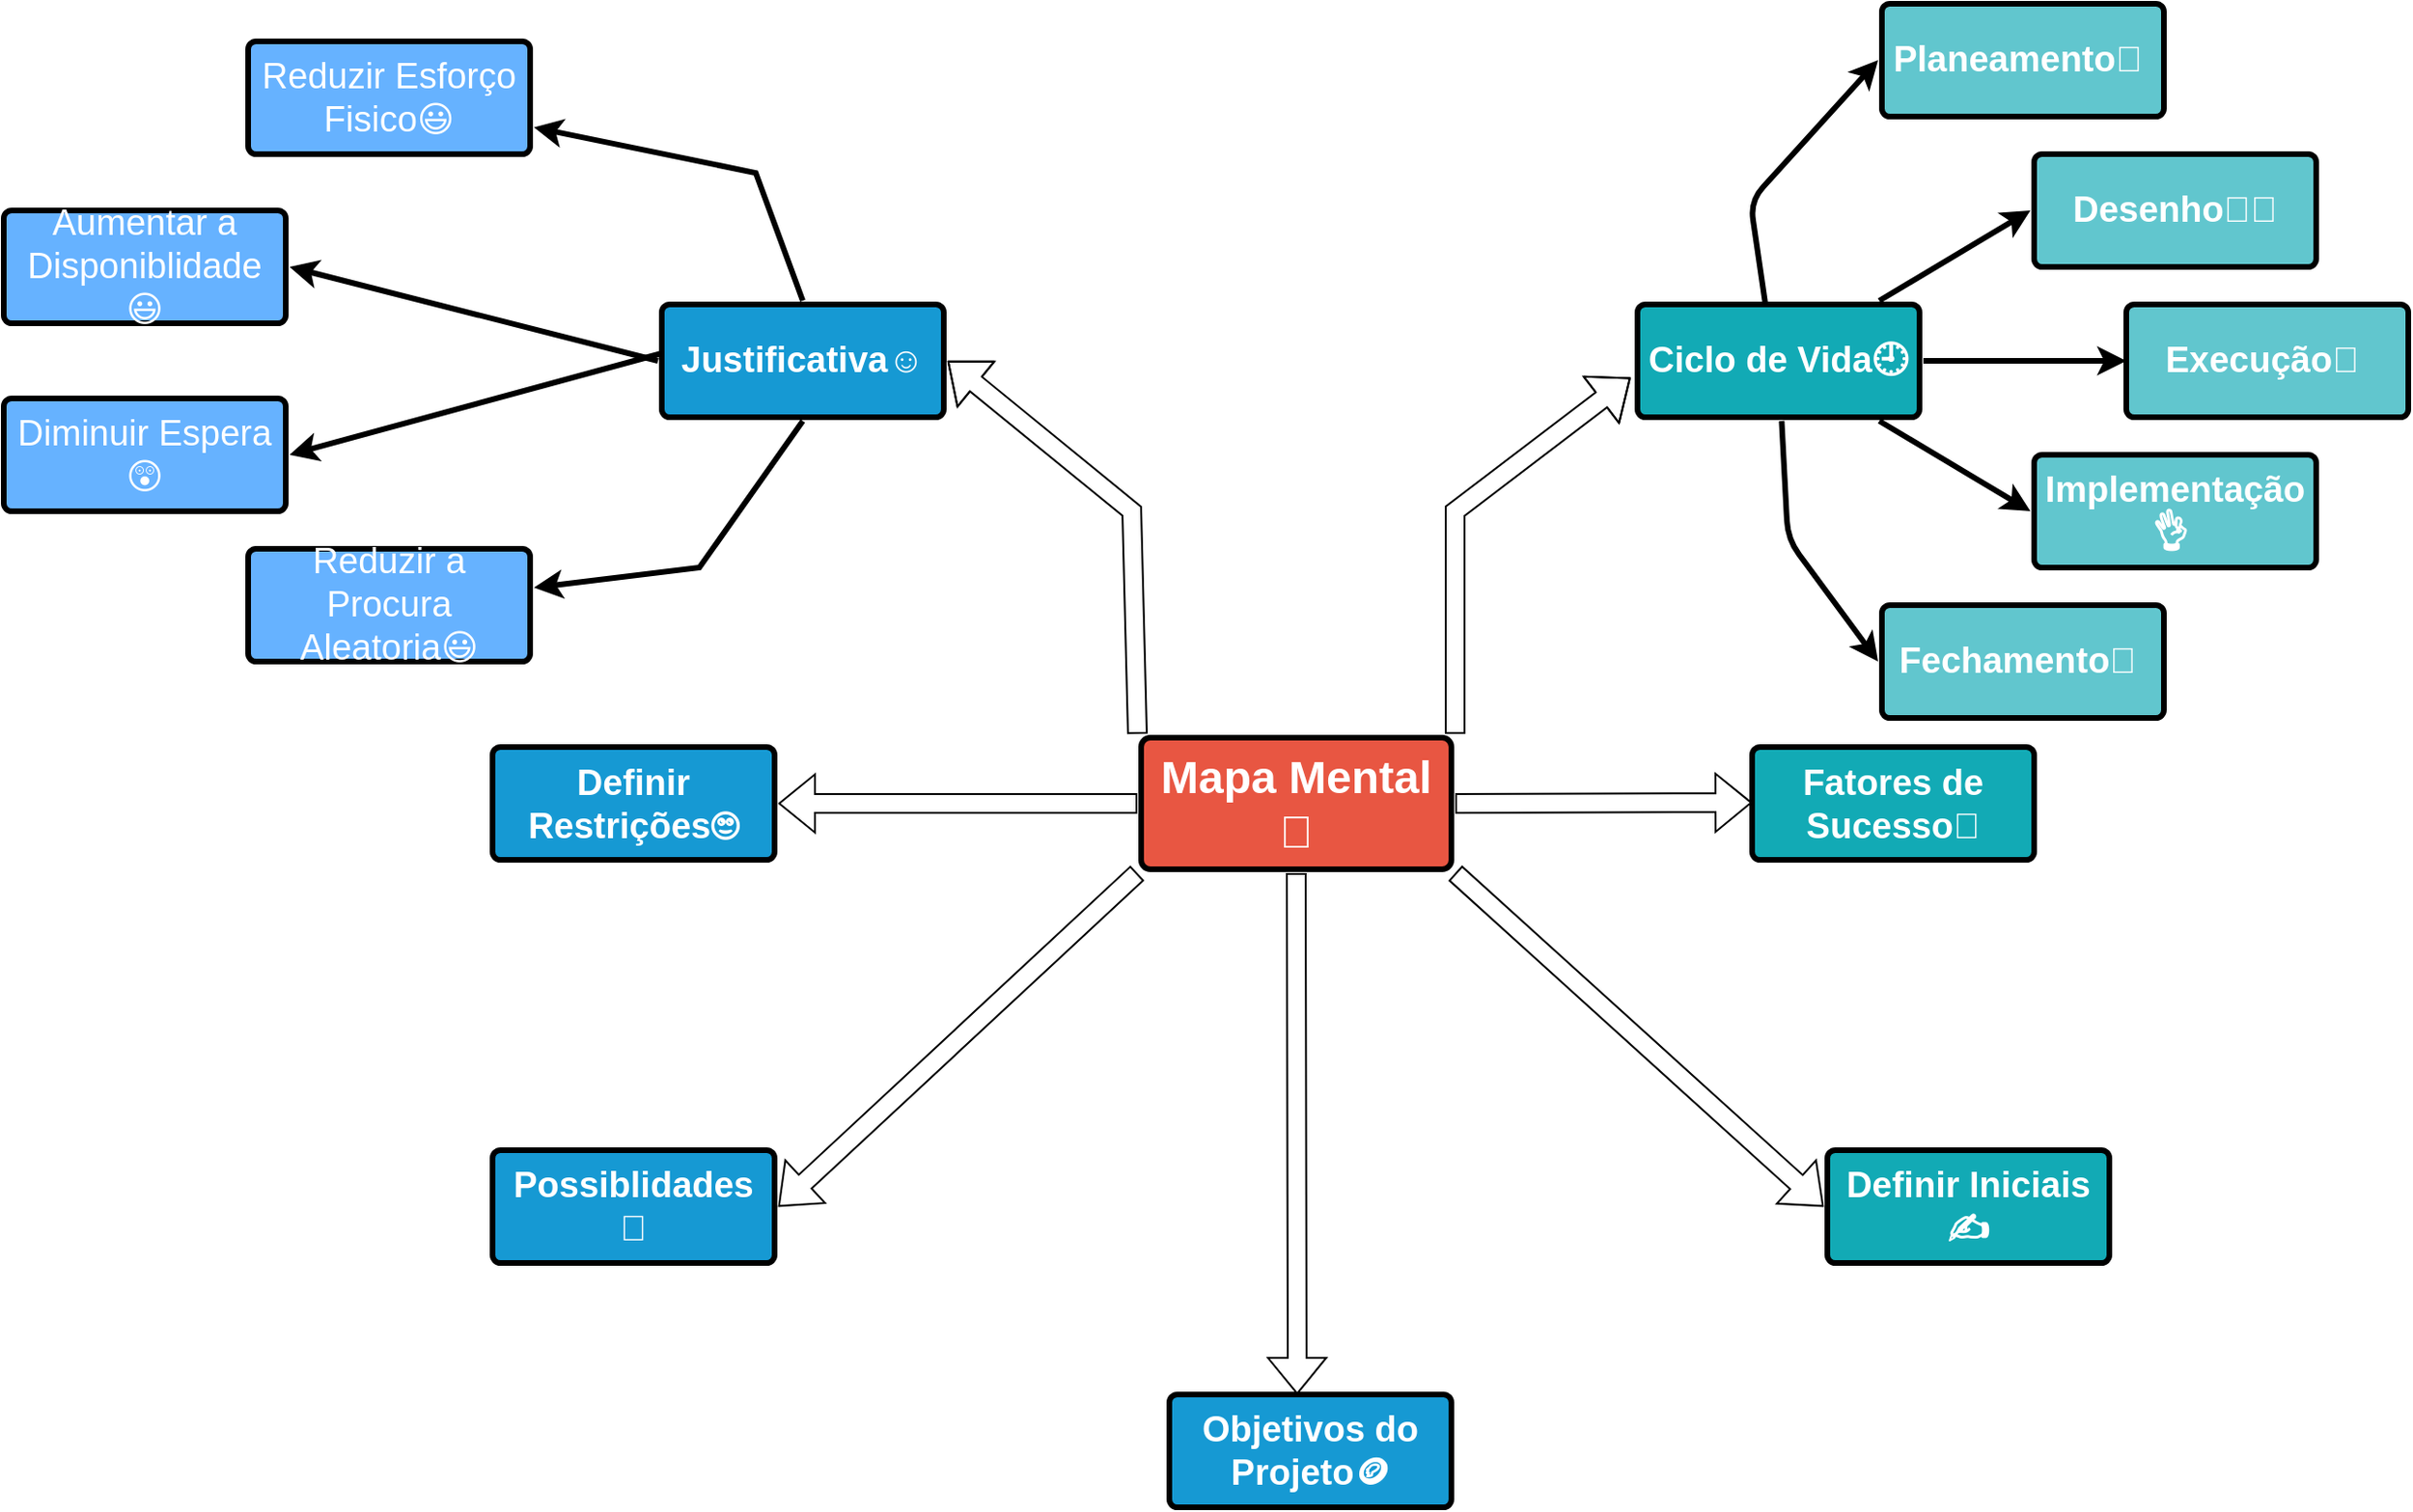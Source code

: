 <mxfile version="13.9.9" type="device"><diagram id="6a731a19-8d31-9384-78a2-239565b7b9f0" name="Page-1"><mxGraphModel dx="2386" dy="1521" grid="1" gridSize="10" guides="1" tooltips="1" connect="1" arrows="1" fold="1" page="1" pageScale="1" pageWidth="1169" pageHeight="827" background="#ffffff" math="0" shadow="0"><root><mxCell id="0"/><mxCell id="1" parent="0"/><mxCell id="_tZW_ah9Uw_eEOrrNeYu-1785" style="edgeStyle=none;shape=flexArrow;rounded=0;orthogonalLoop=1;jettySize=auto;html=1;exitX=0;exitY=0.5;exitDx=0;exitDy=0;entryX=1;entryY=0.5;entryDx=0;entryDy=0;" edge="1" parent="1" source="1749" target="1753"><mxGeometry relative="1" as="geometry"/></mxCell><mxCell id="_tZW_ah9Uw_eEOrrNeYu-1787" style="edgeStyle=none;shape=flexArrow;rounded=0;orthogonalLoop=1;jettySize=auto;html=1;exitX=1;exitY=0;exitDx=0;exitDy=0;entryX=-0.011;entryY=0.639;entryDx=0;entryDy=0;entryPerimeter=0;" edge="1" parent="1" source="1749" target="1771"><mxGeometry relative="1" as="geometry"><mxPoint x="770" y="270" as="targetPoint"/><Array as="points"><mxPoint x="662" y="260"/></Array></mxGeometry></mxCell><mxCell id="_tZW_ah9Uw_eEOrrNeYu-1793" style="edgeStyle=none;shape=flexArrow;rounded=0;orthogonalLoop=1;jettySize=auto;html=1;exitX=1;exitY=0.5;exitDx=0;exitDy=0;" edge="1" parent="1" source="1749"><mxGeometry relative="1" as="geometry"><mxPoint x="820" y="415.059" as="targetPoint"/></mxGeometry></mxCell><mxCell id="_tZW_ah9Uw_eEOrrNeYu-1797" style="edgeStyle=none;shape=flexArrow;rounded=0;orthogonalLoop=1;jettySize=auto;html=1;exitX=0;exitY=1;exitDx=0;exitDy=0;entryX=1;entryY=0.5;entryDx=0;entryDy=0;" edge="1" parent="1" source="1749" target="1760"><mxGeometry relative="1" as="geometry"/></mxCell><mxCell id="_tZW_ah9Uw_eEOrrNeYu-1798" style="edgeStyle=none;shape=flexArrow;rounded=0;orthogonalLoop=1;jettySize=auto;html=1;exitX=1;exitY=1;exitDx=0;exitDy=0;" edge="1" parent="1" source="1749"><mxGeometry relative="1" as="geometry"><mxPoint x="858" y="630" as="targetPoint"/></mxGeometry></mxCell><mxCell id="_tZW_ah9Uw_eEOrrNeYu-1799" style="edgeStyle=none;shape=flexArrow;rounded=0;orthogonalLoop=1;jettySize=auto;html=1;exitX=0.5;exitY=1;exitDx=0;exitDy=0;" edge="1" parent="1" source="1749"><mxGeometry relative="1" as="geometry"><mxPoint x="578" y="730" as="targetPoint"/></mxGeometry></mxCell><mxCell id="_tZW_ah9Uw_eEOrrNeYu-1803" style="edgeStyle=none;shape=flexArrow;rounded=0;orthogonalLoop=1;jettySize=auto;html=1;exitX=0;exitY=0;exitDx=0;exitDy=0;strokeColor=#000000;fontSize=21;fontColor=#FFFFFF;entryX=1;entryY=0.5;entryDx=0;entryDy=0;" edge="1" parent="1" source="1749" target="1764"><mxGeometry relative="1" as="geometry"><Array as="points"><mxPoint x="490" y="260"/></Array></mxGeometry></mxCell><mxCell id="1749" value="Mapa Mental👀" style="rounded=1;whiteSpace=wrap;html=1;shadow=0;labelBackgroundColor=none;strokeWidth=3;fontFamily=Helvetica;fontSize=24;fontColor=#FFFFFF;align=center;fontStyle=1;spacing=5;arcSize=7;perimeterSpacing=2;fillColor=#E85642;" parent="1" vertex="1"><mxGeometry x="495" y="380.5" width="165" height="70" as="geometry"/></mxCell><mxCell id="1753" value="Definir Restrições🙄" style="rounded=1;whiteSpace=wrap;html=1;shadow=0;labelBackgroundColor=none;strokeWidth=3;fontFamily=Helvetica;fontSize=19;fontColor=#FFFFFF;align=center;spacing=5;fontStyle=1;arcSize=7;perimeterSpacing=2;fillColor=#1699D3;" parent="1" vertex="1"><mxGeometry x="150" y="385.5" width="150" height="60" as="geometry"/></mxCell><mxCell id="1760" value="Possiblidades🤗" style="rounded=1;whiteSpace=wrap;html=1;shadow=0;labelBackgroundColor=none;strokeWidth=3;fontFamily=Helvetica;fontSize=19;fontColor=#FFFFFF;align=center;spacing=5;fontStyle=1;arcSize=7;perimeterSpacing=2;fillColor=#1699D3;" parent="1" vertex="1"><mxGeometry x="150" y="600" width="150" height="60" as="geometry"/></mxCell><mxCell id="1764" value="Justificativa☺️" style="rounded=1;whiteSpace=wrap;html=1;shadow=0;labelBackgroundColor=none;strokeWidth=3;fontFamily=Helvetica;fontSize=19;fontColor=#FFFFFF;align=center;spacing=5;fontStyle=1;arcSize=7;perimeterSpacing=2;fillColor=#1699D3;" parent="1" vertex="1"><mxGeometry x="240" y="150" width="150" height="60" as="geometry"/></mxCell><mxCell id="1766" value="" style="edgeStyle=none;rounded=0;jumpStyle=none;html=1;shadow=0;labelBackgroundColor=none;startArrow=none;startFill=0;endArrow=classic;endFill=1;jettySize=auto;orthogonalLoop=1;strokeWidth=3;fontFamily=Helvetica;fontSize=19;fontColor=#FFFFFF;spacing=5;entryX=1;entryY=0.5;entryDx=0;entryDy=0;exitX=0;exitY=0.5;exitDx=0;exitDy=0;" parent="1" source="1764" target="_tZW_ah9Uw_eEOrrNeYu-1804" edge="1"><mxGeometry relative="1" as="geometry"><mxPoint y="170" as="targetPoint"/><Array as="points"/></mxGeometry></mxCell><mxCell id="1767" value="Reduzir Esforço Fisico😃" style="rounded=1;whiteSpace=wrap;html=1;shadow=0;labelBackgroundColor=none;strokeWidth=3;fontFamily=Helvetica;fontSize=19;fontColor=#FFFFFF;align=center;spacing=5;arcSize=7;perimeterSpacing=2;fillColor=#66B2FF;" parent="1" vertex="1"><mxGeometry x="20" y="10" width="150" height="60" as="geometry"/></mxCell><mxCell id="1768" value="" style="edgeStyle=none;rounded=0;jumpStyle=none;html=1;shadow=0;labelBackgroundColor=none;startArrow=none;startFill=0;endArrow=classic;endFill=1;jettySize=auto;orthogonalLoop=1;strokeWidth=3;fontFamily=Helvetica;fontSize=19;fontColor=#FFFFFF;spacing=5;exitX=0.5;exitY=0;exitDx=0;exitDy=0;" parent="1" source="1764" target="1767" edge="1"><mxGeometry relative="1" as="geometry"><Array as="points"><mxPoint x="290" y="80"/></Array></mxGeometry></mxCell><mxCell id="1769" value="Reduzir a Procura Aleatoria😃" style="rounded=1;whiteSpace=wrap;html=1;shadow=0;labelBackgroundColor=none;strokeWidth=3;fontFamily=Helvetica;fontSize=19;fontColor=#FFFFFF;align=center;spacing=5;arcSize=7;perimeterSpacing=2;fillColor=#66B2FF;" parent="1" vertex="1"><mxGeometry x="20" y="280" width="150" height="60" as="geometry"/></mxCell><mxCell id="1770" value="" style="edgeStyle=none;rounded=0;jumpStyle=none;html=1;shadow=0;labelBackgroundColor=none;startArrow=none;startFill=0;endArrow=classic;endFill=1;jettySize=auto;orthogonalLoop=1;strokeWidth=3;fontFamily=Helvetica;fontSize=19;fontColor=#FFFFFF;spacing=5;exitX=0.5;exitY=1;exitDx=0;exitDy=0;" parent="1" source="1764" target="1769" edge="1"><mxGeometry relative="1" as="geometry"><Array as="points"><mxPoint x="260" y="290"/></Array></mxGeometry></mxCell><mxCell id="1771" value="Ciclo de Vida🕘" style="rounded=1;whiteSpace=wrap;html=1;shadow=0;labelBackgroundColor=none;strokeWidth=3;fontFamily=Helvetica;fontSize=19;fontColor=#FFFFFF;align=center;spacing=5;fontStyle=1;arcSize=7;perimeterSpacing=2;fillColor=#12AAB5;" parent="1" vertex="1"><mxGeometry x="759" y="150.0" width="150" height="60" as="geometry"/></mxCell><mxCell id="1772" value="Fechamento🤝&amp;nbsp;" style="rounded=1;whiteSpace=wrap;html=1;shadow=0;labelBackgroundColor=none;strokeWidth=3;fillColor=#61c6ce;fontFamily=Helvetica;fontSize=19;fontColor=#FFFFFF;align=center;spacing=5;fontStyle=1;arcSize=7;perimeterSpacing=2;" parent="1" vertex="1"><mxGeometry x="889" y="310" width="150" height="60" as="geometry"/></mxCell><mxCell id="1773" value="" style="edgeStyle=none;rounded=1;jumpStyle=none;html=1;shadow=0;labelBackgroundColor=none;startArrow=none;startFill=0;jettySize=auto;orthogonalLoop=1;strokeWidth=3;fontFamily=Helvetica;fontSize=19;fontColor=#FFFFFF;spacing=5;fontStyle=1;fillColor=#b0e3e6;entryX=0;entryY=0.5;entryDx=0;entryDy=0;" parent="1" source="1771" target="1772" edge="1"><mxGeometry relative="1" as="geometry"><Array as="points"><mxPoint x="839" y="275"/></Array></mxGeometry></mxCell><mxCell id="1774" value="Implementação👌&amp;nbsp;" style="rounded=1;whiteSpace=wrap;html=1;shadow=0;labelBackgroundColor=none;strokeWidth=3;fillColor=#61c6ce;fontFamily=Helvetica;fontSize=19;fontColor=#FFFFFF;align=center;spacing=5;fontStyle=1;arcSize=7;perimeterSpacing=2;" parent="1" vertex="1"><mxGeometry x="970" y="230" width="150" height="60" as="geometry"/></mxCell><mxCell id="1775" value="" style="edgeStyle=none;rounded=1;jumpStyle=none;html=1;shadow=0;labelBackgroundColor=none;startArrow=none;startFill=0;jettySize=auto;orthogonalLoop=1;strokeWidth=3;fontFamily=Helvetica;fontSize=19;fontColor=#FFFFFF;spacing=5;fontStyle=1;fillColor=#b0e3e6;entryX=0;entryY=0.5;entryDx=0;entryDy=0;" parent="1" source="1771" target="1774" edge="1"><mxGeometry relative="1" as="geometry"/></mxCell><mxCell id="1776" value="Desenho👩‍🏫" style="rounded=1;whiteSpace=wrap;html=1;shadow=0;labelBackgroundColor=none;strokeWidth=3;fillColor=#61c6ce;fontFamily=Helvetica;fontSize=19;fontColor=#FFFFFF;align=center;spacing=5;fontStyle=1;arcSize=7;perimeterSpacing=2;" parent="1" vertex="1"><mxGeometry x="970" y="70" width="150" height="60" as="geometry"/></mxCell><mxCell id="1777" value="" style="edgeStyle=none;rounded=1;jumpStyle=none;html=1;shadow=0;labelBackgroundColor=none;startArrow=none;startFill=0;jettySize=auto;orthogonalLoop=1;strokeWidth=3;fontFamily=Helvetica;fontSize=19;fontColor=#FFFFFF;spacing=5;fontStyle=1;fillColor=#b0e3e6;entryX=0;entryY=0.5;entryDx=0;entryDy=0;" parent="1" source="1771" target="1776" edge="1"><mxGeometry relative="1" as="geometry"/></mxCell><mxCell id="1778" value="Planeamento📓&amp;nbsp;" style="rounded=1;whiteSpace=wrap;html=1;shadow=0;labelBackgroundColor=none;strokeWidth=3;fillColor=#61c6ce;fontFamily=Helvetica;fontSize=19;fontColor=#FFFFFF;align=center;spacing=5;fontStyle=1;arcSize=7;perimeterSpacing=2;" parent="1" vertex="1"><mxGeometry x="889" y="-10" width="150" height="60" as="geometry"/></mxCell><mxCell id="1779" value="" style="edgeStyle=none;rounded=1;jumpStyle=none;html=1;shadow=0;labelBackgroundColor=none;startArrow=none;startFill=0;jettySize=auto;orthogonalLoop=1;strokeWidth=3;fontFamily=Helvetica;fontSize=19;fontColor=#FFFFFF;spacing=5;fontStyle=1;fillColor=#b0e3e6;exitX=0.455;exitY=0.032;exitDx=0;exitDy=0;exitPerimeter=0;entryX=0;entryY=0.5;entryDx=0;entryDy=0;" parent="1" source="1771" target="1778" edge="1"><mxGeometry relative="1" as="geometry"><Array as="points"><mxPoint x="819" y="95"/></Array></mxGeometry></mxCell><mxCell id="_tZW_ah9Uw_eEOrrNeYu-1791" value="" style="edgeStyle=none;rounded=1;jumpStyle=none;html=1;shadow=0;labelBackgroundColor=none;startArrow=none;startFill=0;jettySize=auto;orthogonalLoop=1;strokeWidth=3;fontFamily=Helvetica;fontSize=19;fontColor=#FFFFFF;spacing=5;fontStyle=1;fillColor=#b0e3e6;exitX=1;exitY=0.5;exitDx=0;exitDy=0;" edge="1" parent="1" source="1771"><mxGeometry relative="1" as="geometry"><mxPoint x="959" y="155" as="sourcePoint"/><mxPoint x="1019" y="180" as="targetPoint"/></mxGeometry></mxCell><mxCell id="_tZW_ah9Uw_eEOrrNeYu-1792" value="Execução🦾&amp;nbsp;" style="rounded=1;whiteSpace=wrap;html=1;shadow=0;labelBackgroundColor=none;strokeWidth=3;fillColor=#61c6ce;fontFamily=Helvetica;fontSize=19;fontColor=#FFFFFF;align=center;spacing=5;fontStyle=1;arcSize=7;perimeterSpacing=2;" vertex="1" parent="1"><mxGeometry x="1019" y="150" width="150" height="60" as="geometry"/></mxCell><mxCell id="_tZW_ah9Uw_eEOrrNeYu-1794" value="Fatores de Sucesso🤔" style="rounded=1;whiteSpace=wrap;html=1;shadow=0;labelBackgroundColor=none;strokeWidth=3;fontFamily=Helvetica;fontSize=19;align=center;spacing=5;arcSize=7;perimeterSpacing=2;fillColor=#12AAB5;fontStyle=1;fontColor=#FFFFFF;" vertex="1" parent="1"><mxGeometry x="820" y="385.5" width="150" height="60" as="geometry"/></mxCell><mxCell id="_tZW_ah9Uw_eEOrrNeYu-1796" value="Definir Iniciais✍️" style="rounded=1;whiteSpace=wrap;html=1;shadow=0;labelBackgroundColor=none;strokeWidth=3;fontFamily=Helvetica;fontSize=19;fontColor=#FFFFFF;align=center;spacing=5;fontStyle=1;arcSize=7;perimeterSpacing=2;fillColor=#12AAB5;" vertex="1" parent="1"><mxGeometry x="860" y="600" width="150" height="60" as="geometry"/></mxCell><mxCell id="_tZW_ah9Uw_eEOrrNeYu-1800" value="Objetivos do Projeto🪙" style="rounded=1;whiteSpace=wrap;html=1;shadow=0;labelBackgroundColor=none;strokeWidth=3;fontFamily=Helvetica;fontSize=19;fontColor=#FFFFFF;align=center;spacing=5;fontStyle=1;arcSize=7;perimeterSpacing=2;fillColor=#1699D3;" vertex="1" parent="1"><mxGeometry x="510" y="730" width="150" height="60" as="geometry"/></mxCell><mxCell id="_tZW_ah9Uw_eEOrrNeYu-1804" value="Aumentar a Disponiblidade😃" style="rounded=1;whiteSpace=wrap;html=1;shadow=0;labelBackgroundColor=none;strokeWidth=3;fontFamily=Helvetica;fontSize=19;fontColor=#FFFFFF;align=center;spacing=5;arcSize=7;perimeterSpacing=2;fillColor=#66B2FF;" vertex="1" parent="1"><mxGeometry x="-110" y="100" width="150" height="60" as="geometry"/></mxCell><mxCell id="_tZW_ah9Uw_eEOrrNeYu-1806" value="" style="edgeStyle=none;rounded=0;jumpStyle=none;html=1;shadow=0;labelBackgroundColor=none;startArrow=none;startFill=0;endArrow=classic;endFill=1;jettySize=auto;orthogonalLoop=1;strokeWidth=3;fontFamily=Helvetica;fontSize=19;fontColor=#FFFFFF;spacing=5;entryX=1;entryY=0.5;entryDx=0;entryDy=0;" edge="1" parent="1" target="_tZW_ah9Uw_eEOrrNeYu-1807"><mxGeometry relative="1" as="geometry"><mxPoint x="240" y="176" as="sourcePoint"/><mxPoint x="52" y="240" as="targetPoint"/><Array as="points"/></mxGeometry></mxCell><mxCell id="_tZW_ah9Uw_eEOrrNeYu-1807" value="Diminuir Espera😲" style="rounded=1;whiteSpace=wrap;html=1;shadow=0;labelBackgroundColor=none;strokeWidth=3;fontFamily=Helvetica;fontSize=19;fontColor=#FFFFFF;align=center;spacing=5;arcSize=7;perimeterSpacing=2;fillColor=#66B2FF;" vertex="1" parent="1"><mxGeometry x="-110" y="200" width="150" height="60" as="geometry"/></mxCell></root></mxGraphModel></diagram></mxfile>